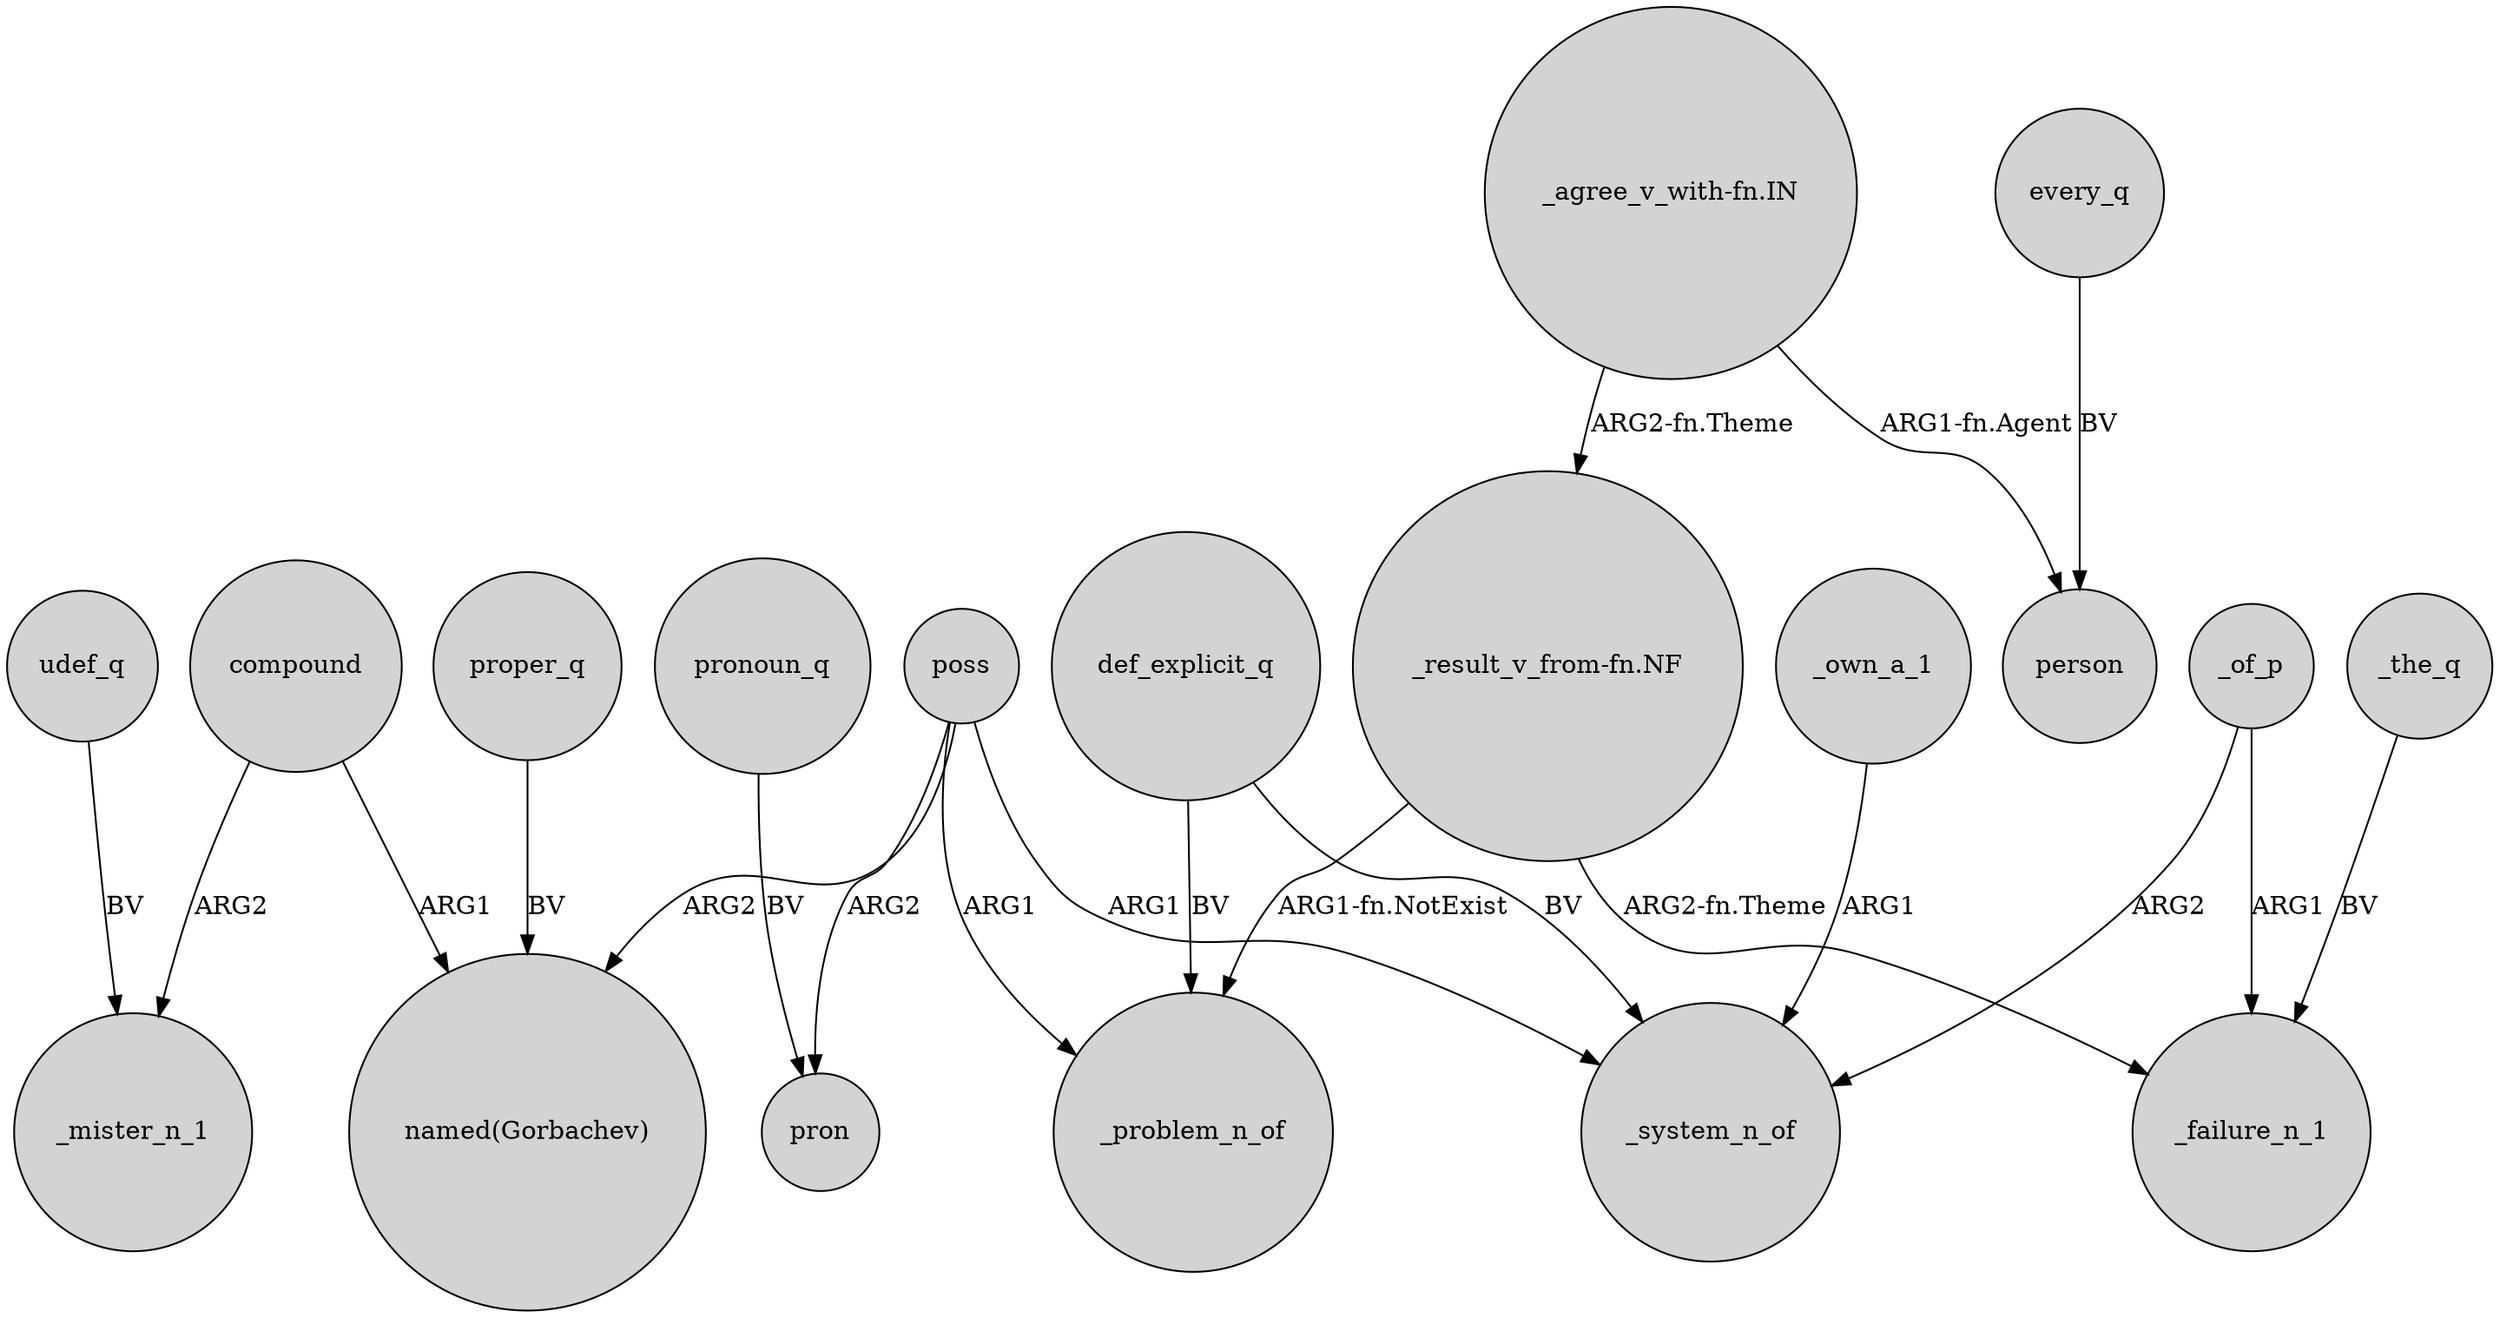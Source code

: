 digraph {
	node [shape=circle style=filled]
	poss -> "named(Gorbachev)" [label=ARG2]
	"_result_v_from-fn.NF" -> _failure_n_1 [label="ARG2-fn.Theme"]
	poss -> pron [label=ARG2]
	compound -> _mister_n_1 [label=ARG2]
	_of_p -> _failure_n_1 [label=ARG1]
	poss -> _problem_n_of [label=ARG1]
	every_q -> person [label=BV]
	udef_q -> _mister_n_1 [label=BV]
	poss -> _system_n_of [label=ARG1]
	def_explicit_q -> _system_n_of [label=BV]
	_of_p -> _system_n_of [label=ARG2]
	compound -> "named(Gorbachev)" [label=ARG1]
	"_agree_v_with-fn.IN" -> person [label="ARG1-fn.Agent"]
	pronoun_q -> pron [label=BV]
	def_explicit_q -> _problem_n_of [label=BV]
	_own_a_1 -> _system_n_of [label=ARG1]
	"_result_v_from-fn.NF" -> _problem_n_of [label="ARG1-fn.NotExist"]
	"_agree_v_with-fn.IN" -> "_result_v_from-fn.NF" [label="ARG2-fn.Theme"]
	_the_q -> _failure_n_1 [label=BV]
	proper_q -> "named(Gorbachev)" [label=BV]
}
